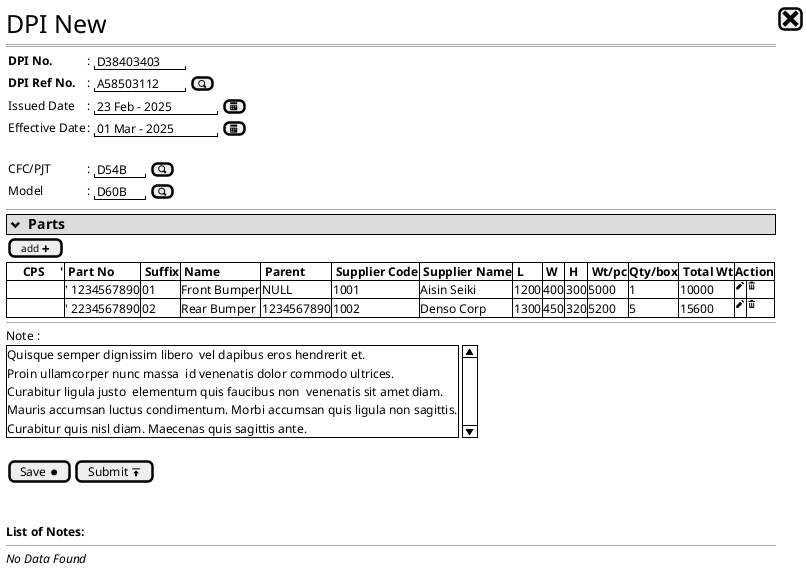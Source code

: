 /'
As a PCD/PPM PIC I want to create a new CPS by copying existing CPS
So I don't have to create CPS from scratch

Given I on CPS New form
and I select existing CPS No
When I leave the CPS Ref text field
Then all fields fill in from copied CPS
'/
@startuml
@startsalt
{
  <size:25>DPI New |[<size:25><&x>]|*
  ==
  {
    {
      <b>DPI No. |: {|" D38403403 " |}
      <b>DPI Ref No. |:  {| " A58503112 "|[<&magnifying-glass>]}| *
      Issued Date    |: {| " 23 Feb - 2025 " | [<&calendar>]|}
      Effective Date |: {| " 01 Mar - 2025 " | [<&calendar>]|}
      .
      CFC/PJT      |: {|"D54B  " | [<&magnifying-glass>]}
      Model        |: {|"D60B  " | [<&magnifying-glass>]}
    }
  }
  --
  {*
    <b><size:14> <&chevron-bottom>  Parts
  }
  {
    |[<size:10>add <&plus>] |*
  }
  {#
    |<b>     CPS     '|<b> Part No  |<b> Suffix |<b> Name      |<b> Parent  |<b> Supplier Code |<b> Supplier Name |<b> L |<b> W |<b> H |<b> Wt/pc |<b>Qty/box|<b> Total Wt |<b>Action|*
    |.                |' 1234567890 | 01        | Front Bumper | NULL       | 1001             | Aisin Seiki      | 1200 | 400  | 300  | 5000     |1         |10000        |<&pencil>|<&trash>|*
    |.                |' 2234567890 | 02        | Rear Bumper  | 1234567890 | 1002             | Denso Corp       | 1300 | 450  | 320  | 5200     |5         |15600        |<&pencil>|<&trash>|*
  }
  --
  Note : 
  {SI
    Quisque semper dignissim libero  vel dapibus eros hendrerit et.
    Proin ullamcorper nunc massa  id venenatis dolor commodo ultrices.
    Curabitur ligula justo  elementum quis faucibus non  venenatis sit amet diam.
    Mauris accumsan luctus condimentum. Morbi accumsan quis ligula non sagittis.
    Curabitur quis nisl diam. Maecenas quis sagittis ante.
  }
  .  
  {[Save <&media-record>] | [Submit <&data-transfer-upload>]}
  .
  .
  <b>List of Notes:
  --
  <i>No Data Found </i>
}
@endsalt
@enduml

